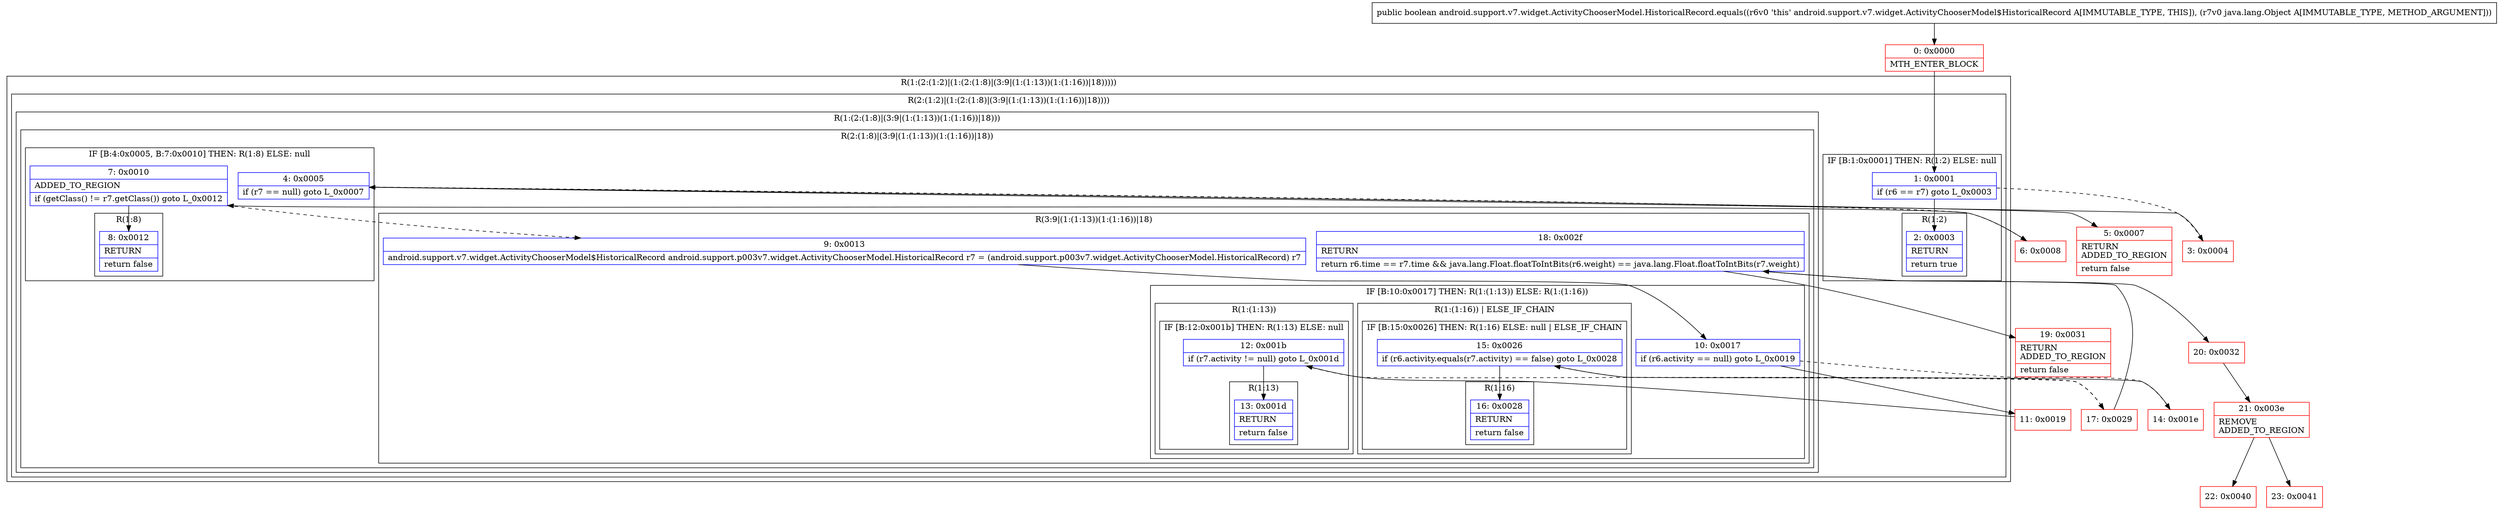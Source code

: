 digraph "CFG forandroid.support.v7.widget.ActivityChooserModel.HistoricalRecord.equals(Ljava\/lang\/Object;)Z" {
subgraph cluster_Region_1204913638 {
label = "R(1:(2:(1:2)|(1:(2:(1:8)|(3:9|(1:(1:13))(1:(1:16))|18)))))";
node [shape=record,color=blue];
subgraph cluster_Region_566028819 {
label = "R(2:(1:2)|(1:(2:(1:8)|(3:9|(1:(1:13))(1:(1:16))|18))))";
node [shape=record,color=blue];
subgraph cluster_IfRegion_1608225102 {
label = "IF [B:1:0x0001] THEN: R(1:2) ELSE: null";
node [shape=record,color=blue];
Node_1 [shape=record,label="{1\:\ 0x0001|if (r6 == r7) goto L_0x0003\l}"];
subgraph cluster_Region_483705622 {
label = "R(1:2)";
node [shape=record,color=blue];
Node_2 [shape=record,label="{2\:\ 0x0003|RETURN\l|return true\l}"];
}
}
subgraph cluster_Region_1466010591 {
label = "R(1:(2:(1:8)|(3:9|(1:(1:13))(1:(1:16))|18)))";
node [shape=record,color=blue];
subgraph cluster_Region_290135890 {
label = "R(2:(1:8)|(3:9|(1:(1:13))(1:(1:16))|18))";
node [shape=record,color=blue];
subgraph cluster_IfRegion_303676884 {
label = "IF [B:4:0x0005, B:7:0x0010] THEN: R(1:8) ELSE: null";
node [shape=record,color=blue];
Node_4 [shape=record,label="{4\:\ 0x0005|if (r7 == null) goto L_0x0007\l}"];
Node_7 [shape=record,label="{7\:\ 0x0010|ADDED_TO_REGION\l|if (getClass() != r7.getClass()) goto L_0x0012\l}"];
subgraph cluster_Region_678367474 {
label = "R(1:8)";
node [shape=record,color=blue];
Node_8 [shape=record,label="{8\:\ 0x0012|RETURN\l|return false\l}"];
}
}
subgraph cluster_Region_648902402 {
label = "R(3:9|(1:(1:13))(1:(1:16))|18)";
node [shape=record,color=blue];
Node_9 [shape=record,label="{9\:\ 0x0013|android.support.v7.widget.ActivityChooserModel$HistoricalRecord android.support.p003v7.widget.ActivityChooserModel.HistoricalRecord r7 = (android.support.p003v7.widget.ActivityChooserModel.HistoricalRecord) r7\l}"];
subgraph cluster_IfRegion_1930123603 {
label = "IF [B:10:0x0017] THEN: R(1:(1:13)) ELSE: R(1:(1:16))";
node [shape=record,color=blue];
Node_10 [shape=record,label="{10\:\ 0x0017|if (r6.activity == null) goto L_0x0019\l}"];
subgraph cluster_Region_980642287 {
label = "R(1:(1:13))";
node [shape=record,color=blue];
subgraph cluster_IfRegion_1533108634 {
label = "IF [B:12:0x001b] THEN: R(1:13) ELSE: null";
node [shape=record,color=blue];
Node_12 [shape=record,label="{12\:\ 0x001b|if (r7.activity != null) goto L_0x001d\l}"];
subgraph cluster_Region_1708889192 {
label = "R(1:13)";
node [shape=record,color=blue];
Node_13 [shape=record,label="{13\:\ 0x001d|RETURN\l|return false\l}"];
}
}
}
subgraph cluster_Region_895738017 {
label = "R(1:(1:16)) | ELSE_IF_CHAIN\l";
node [shape=record,color=blue];
subgraph cluster_IfRegion_941528546 {
label = "IF [B:15:0x0026] THEN: R(1:16) ELSE: null | ELSE_IF_CHAIN\l";
node [shape=record,color=blue];
Node_15 [shape=record,label="{15\:\ 0x0026|if (r6.activity.equals(r7.activity) == false) goto L_0x0028\l}"];
subgraph cluster_Region_478934687 {
label = "R(1:16)";
node [shape=record,color=blue];
Node_16 [shape=record,label="{16\:\ 0x0028|RETURN\l|return false\l}"];
}
}
}
}
Node_18 [shape=record,label="{18\:\ 0x002f|RETURN\l|return r6.time == r7.time && java.lang.Float.floatToIntBits(r6.weight) == java.lang.Float.floatToIntBits(r7.weight)\l}"];
}
}
}
}
}
Node_0 [shape=record,color=red,label="{0\:\ 0x0000|MTH_ENTER_BLOCK\l}"];
Node_3 [shape=record,color=red,label="{3\:\ 0x0004}"];
Node_5 [shape=record,color=red,label="{5\:\ 0x0007|RETURN\lADDED_TO_REGION\l|return false\l}"];
Node_6 [shape=record,color=red,label="{6\:\ 0x0008}"];
Node_11 [shape=record,color=red,label="{11\:\ 0x0019}"];
Node_14 [shape=record,color=red,label="{14\:\ 0x001e}"];
Node_17 [shape=record,color=red,label="{17\:\ 0x0029}"];
Node_19 [shape=record,color=red,label="{19\:\ 0x0031|RETURN\lADDED_TO_REGION\l|return false\l}"];
Node_20 [shape=record,color=red,label="{20\:\ 0x0032}"];
Node_21 [shape=record,color=red,label="{21\:\ 0x003e|REMOVE\lADDED_TO_REGION\l}"];
Node_22 [shape=record,color=red,label="{22\:\ 0x0040}"];
Node_23 [shape=record,color=red,label="{23\:\ 0x0041}"];
MethodNode[shape=record,label="{public boolean android.support.v7.widget.ActivityChooserModel.HistoricalRecord.equals((r6v0 'this' android.support.v7.widget.ActivityChooserModel$HistoricalRecord A[IMMUTABLE_TYPE, THIS]), (r7v0 java.lang.Object A[IMMUTABLE_TYPE, METHOD_ARGUMENT])) }"];
MethodNode -> Node_0;
Node_1 -> Node_2;
Node_1 -> Node_3[style=dashed];
Node_4 -> Node_5;
Node_4 -> Node_6[style=dashed];
Node_7 -> Node_8;
Node_7 -> Node_9[style=dashed];
Node_9 -> Node_10;
Node_10 -> Node_11;
Node_10 -> Node_14[style=dashed];
Node_12 -> Node_13;
Node_12 -> Node_17[style=dashed];
Node_15 -> Node_16;
Node_15 -> Node_17[style=dashed];
Node_18 -> Node_19;
Node_18 -> Node_20;
Node_0 -> Node_1;
Node_3 -> Node_4;
Node_6 -> Node_7;
Node_11 -> Node_12;
Node_14 -> Node_15;
Node_17 -> Node_18;
Node_20 -> Node_21;
Node_21 -> Node_22;
Node_21 -> Node_23;
}

